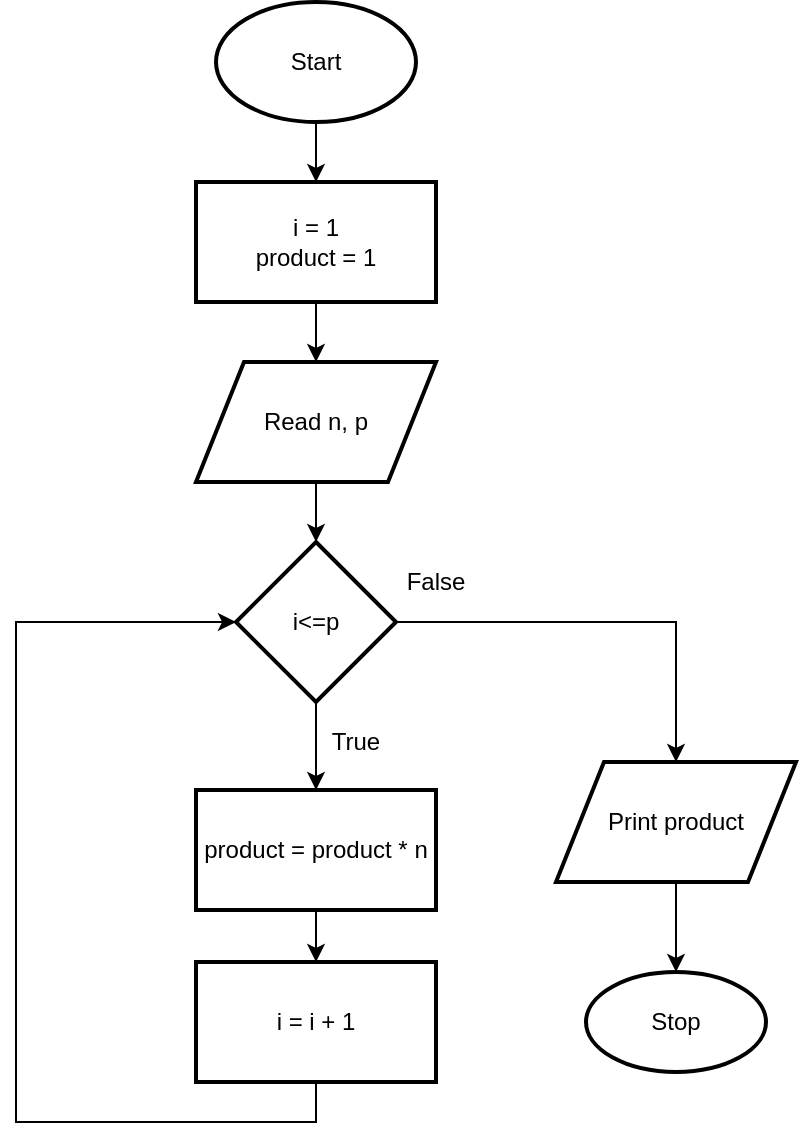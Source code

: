 <mxfile version="13.4.5" type="device"><diagram id="H0m9l1BWHoRF2_R7TDEr" name="Page-1"><mxGraphModel dx="637" dy="538" grid="1" gridSize="10" guides="1" tooltips="1" connect="1" arrows="1" fold="1" page="1" pageScale="1" pageWidth="1169" pageHeight="827" math="0" shadow="0"><root><mxCell id="0"/><mxCell id="1" parent="0"/><mxCell id="ogr8v8UikBoT1sl7coTV-2" value="" style="edgeStyle=orthogonalEdgeStyle;rounded=0;orthogonalLoop=1;jettySize=auto;html=1;" edge="1" parent="1" source="ogr8v8UikBoT1sl7coTV-1" target="2"><mxGeometry relative="1" as="geometry"/></mxCell><mxCell id="ogr8v8UikBoT1sl7coTV-1" value="Start" style="strokeWidth=2;html=1;shape=mxgraph.flowchart.start_1;whiteSpace=wrap;" vertex="1" parent="1"><mxGeometry x="250" y="20" width="100" height="60" as="geometry"/></mxCell><mxCell id="ogr8v8UikBoT1sl7coTV-4" value="" style="edgeStyle=orthogonalEdgeStyle;rounded=0;orthogonalLoop=1;jettySize=auto;html=1;" edge="1" parent="1" source="2" target="ogr8v8UikBoT1sl7coTV-3"><mxGeometry relative="1" as="geometry"/></mxCell><mxCell id="2" value="i = 1&lt;br&gt;product = 1" style="whiteSpace=wrap;html=1;strokeWidth=2;" vertex="1" parent="1"><mxGeometry x="240" y="110" width="120" height="60" as="geometry"/></mxCell><mxCell id="ogr8v8UikBoT1sl7coTV-6" value="" style="edgeStyle=orthogonalEdgeStyle;rounded=0;orthogonalLoop=1;jettySize=auto;html=1;" edge="1" parent="1" source="ogr8v8UikBoT1sl7coTV-3" target="ogr8v8UikBoT1sl7coTV-5"><mxGeometry relative="1" as="geometry"/></mxCell><mxCell id="ogr8v8UikBoT1sl7coTV-3" value="Read n, p" style="shape=parallelogram;perimeter=parallelogramPerimeter;whiteSpace=wrap;html=1;strokeWidth=2;" vertex="1" parent="1"><mxGeometry x="240" y="200" width="120" height="60" as="geometry"/></mxCell><mxCell id="ogr8v8UikBoT1sl7coTV-8" value="" style="edgeStyle=orthogonalEdgeStyle;rounded=0;orthogonalLoop=1;jettySize=auto;html=1;" edge="1" parent="1" source="ogr8v8UikBoT1sl7coTV-5" target="ogr8v8UikBoT1sl7coTV-7"><mxGeometry relative="1" as="geometry"/></mxCell><mxCell id="ogr8v8UikBoT1sl7coTV-15" value="" style="edgeStyle=orthogonalEdgeStyle;rounded=0;orthogonalLoop=1;jettySize=auto;html=1;" edge="1" parent="1" source="ogr8v8UikBoT1sl7coTV-5" target="ogr8v8UikBoT1sl7coTV-14"><mxGeometry relative="1" as="geometry"/></mxCell><mxCell id="ogr8v8UikBoT1sl7coTV-5" value="i&amp;lt;=p" style="rhombus;whiteSpace=wrap;html=1;strokeWidth=2;" vertex="1" parent="1"><mxGeometry x="260" y="290" width="80" height="80" as="geometry"/></mxCell><mxCell id="ogr8v8UikBoT1sl7coTV-10" value="" style="edgeStyle=orthogonalEdgeStyle;rounded=0;orthogonalLoop=1;jettySize=auto;html=1;" edge="1" parent="1" source="ogr8v8UikBoT1sl7coTV-7" target="ogr8v8UikBoT1sl7coTV-9"><mxGeometry relative="1" as="geometry"/></mxCell><mxCell id="ogr8v8UikBoT1sl7coTV-7" value="product = product * n" style="whiteSpace=wrap;html=1;strokeWidth=2;" vertex="1" parent="1"><mxGeometry x="240" y="414" width="120" height="60" as="geometry"/></mxCell><mxCell id="ogr8v8UikBoT1sl7coTV-11" style="edgeStyle=orthogonalEdgeStyle;rounded=0;orthogonalLoop=1;jettySize=auto;html=1;exitX=0.5;exitY=1;exitDx=0;exitDy=0;entryX=0;entryY=0.5;entryDx=0;entryDy=0;" edge="1" parent="1" source="ogr8v8UikBoT1sl7coTV-9" target="ogr8v8UikBoT1sl7coTV-5"><mxGeometry relative="1" as="geometry"><Array as="points"><mxPoint x="300" y="580"/><mxPoint x="150" y="580"/><mxPoint x="150" y="330"/></Array></mxGeometry></mxCell><mxCell id="ogr8v8UikBoT1sl7coTV-9" value="i = i + 1" style="whiteSpace=wrap;html=1;strokeWidth=2;" vertex="1" parent="1"><mxGeometry x="240" y="500" width="120" height="60" as="geometry"/></mxCell><mxCell id="ogr8v8UikBoT1sl7coTV-12" value="True" style="text;html=1;strokeColor=none;fillColor=none;align=center;verticalAlign=middle;whiteSpace=wrap;rounded=0;" vertex="1" parent="1"><mxGeometry x="300" y="380" width="40" height="20" as="geometry"/></mxCell><mxCell id="ogr8v8UikBoT1sl7coTV-13" value="False" style="text;html=1;strokeColor=none;fillColor=none;align=center;verticalAlign=middle;whiteSpace=wrap;rounded=0;" vertex="1" parent="1"><mxGeometry x="340" y="300" width="40" height="20" as="geometry"/></mxCell><mxCell id="ogr8v8UikBoT1sl7coTV-17" value="" style="edgeStyle=orthogonalEdgeStyle;rounded=0;orthogonalLoop=1;jettySize=auto;html=1;" edge="1" parent="1" source="ogr8v8UikBoT1sl7coTV-14" target="ogr8v8UikBoT1sl7coTV-16"><mxGeometry relative="1" as="geometry"/></mxCell><mxCell id="ogr8v8UikBoT1sl7coTV-14" value="Print product" style="shape=parallelogram;perimeter=parallelogramPerimeter;whiteSpace=wrap;html=1;strokeWidth=2;" vertex="1" parent="1"><mxGeometry x="420" y="400" width="120" height="60" as="geometry"/></mxCell><mxCell id="ogr8v8UikBoT1sl7coTV-16" value="Stop" style="ellipse;whiteSpace=wrap;html=1;strokeWidth=2;" vertex="1" parent="1"><mxGeometry x="435" y="505" width="90" height="50" as="geometry"/></mxCell></root></mxGraphModel></diagram></mxfile>